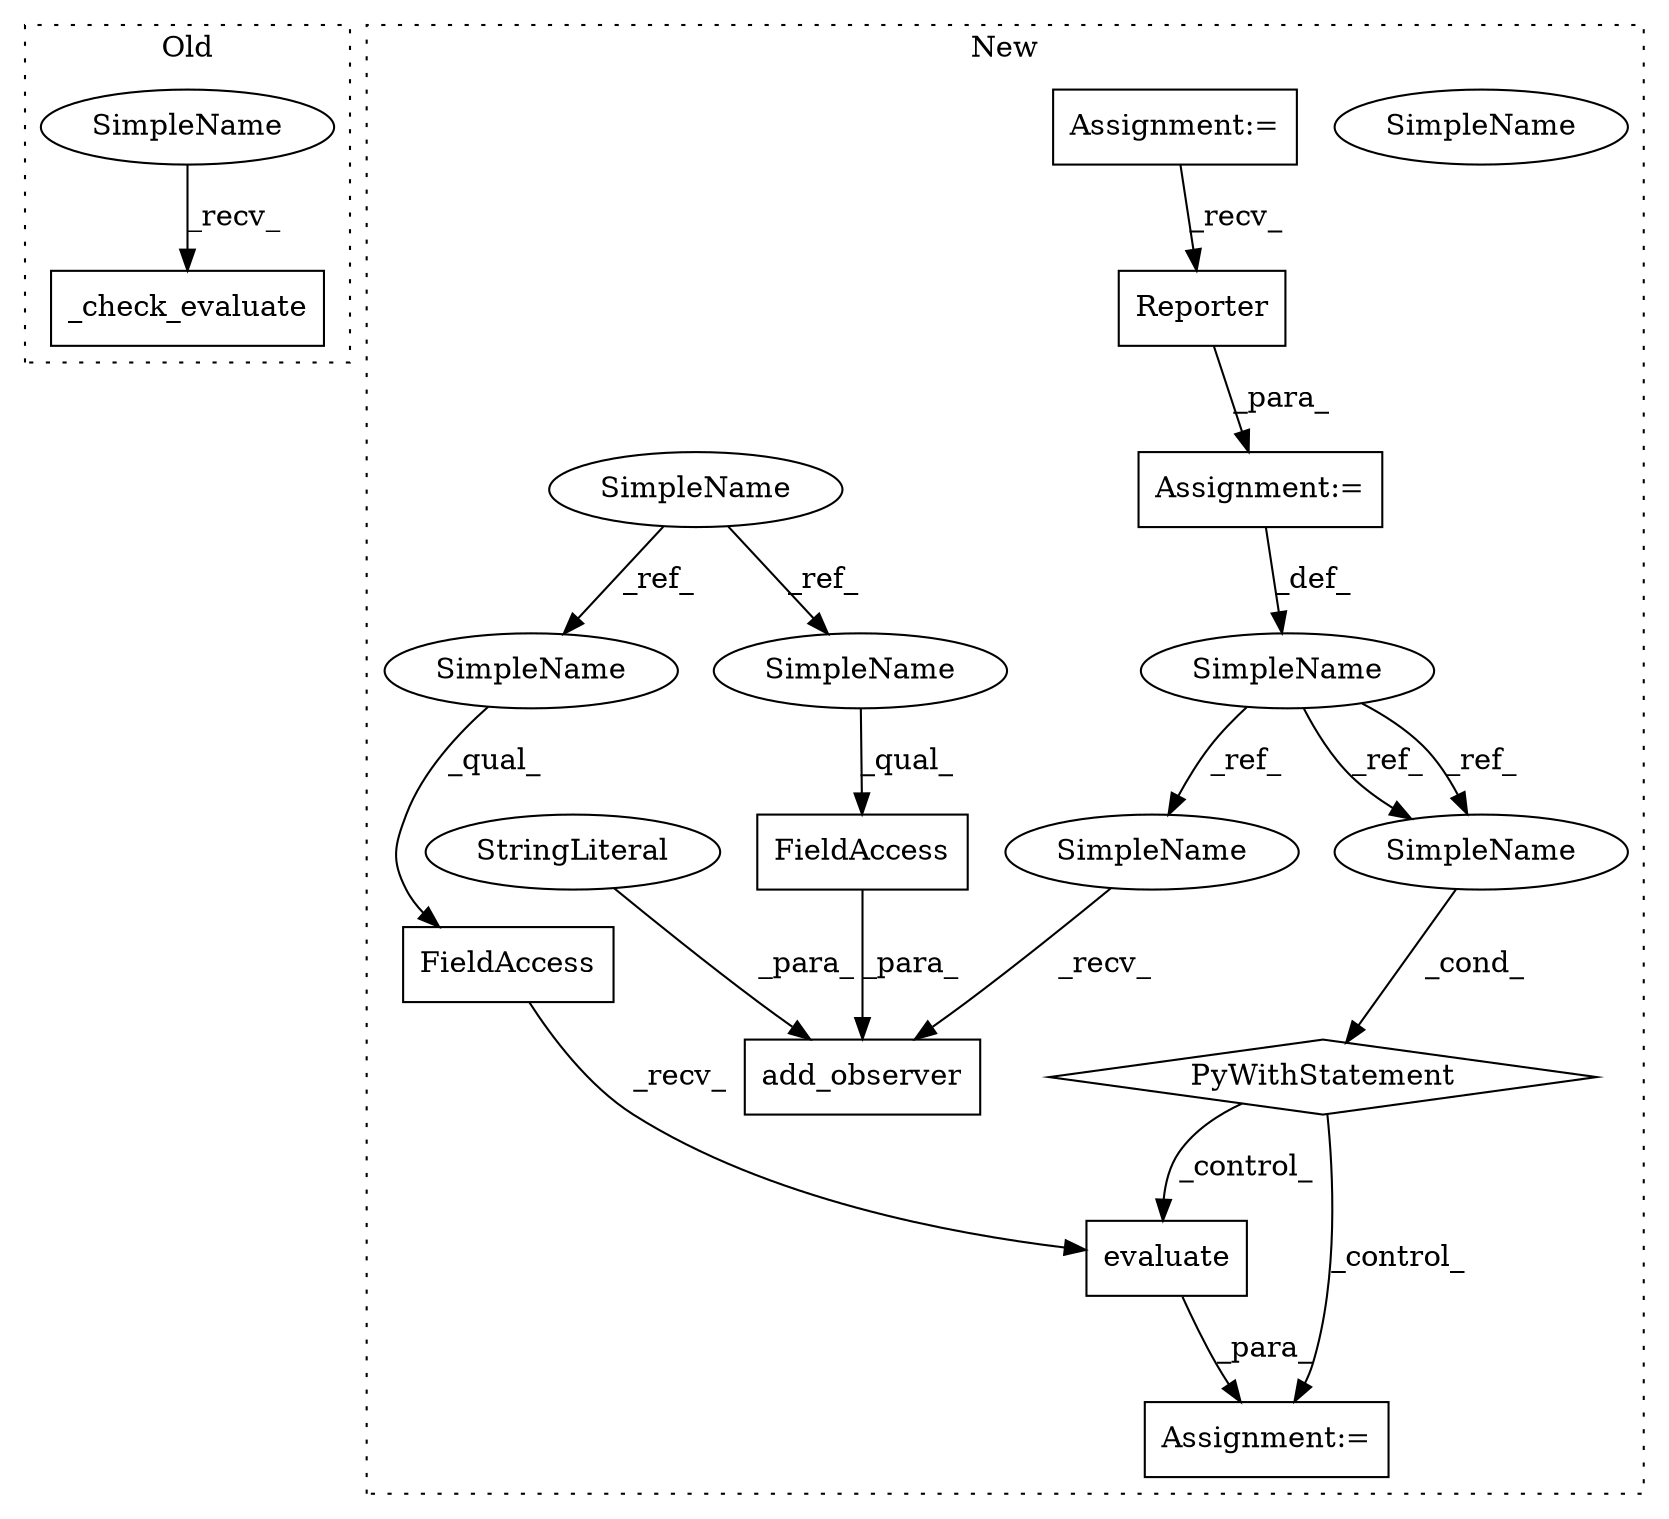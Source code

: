 digraph G {
subgraph cluster0 {
1 [label="_check_evaluate" a="32" s="3751" l="17" shape="box"];
19 [label="SimpleName" a="42" s="3746" l="4" shape="ellipse"];
label = "Old";
style="dotted";
}
subgraph cluster1 {
2 [label="add_observer" a="32" s="2199,2230" l="13,1" shape="box"];
3 [label="SimpleName" a="42" s="2157" l="8" shape="ellipse"];
4 [label="evaluate" a="32" s="2285" l="10" shape="box"];
5 [label="SimpleName" a="42" s="2247" l="8" shape="ellipse"];
6 [label="PyWithStatement" a="104" s="2237,2255" l="10,2" shape="diamond"];
7 [label="FieldAccess" a="22" s="2221" l="9" shape="box"];
8 [label="SimpleName" a="42" s="2064" l="4" shape="ellipse"];
9 [label="FieldAccess" a="22" s="2270" l="14" shape="box"];
10 [label="Reporter" a="32" s="2174" l="10" shape="box"];
11 [label="Assignment:=" a="7" s="2110" l="7" shape="box"];
12 [label="Assignment:=" a="7" s="2269" l="1" shape="box"];
13 [label="StringLiteral" a="45" s="2212" l="8" shape="ellipse"];
14 [label="Assignment:=" a="7" s="2165" l="1" shape="box"];
15 [label="SimpleName" a="42" s="2270" l="4" shape="ellipse"];
16 [label="SimpleName" a="42" s="2221" l="4" shape="ellipse"];
17 [label="SimpleName" a="42" s="2190" l="8" shape="ellipse"];
18 [label="SimpleName" a="42" s="2247" l="8" shape="ellipse"];
label = "New";
style="dotted";
}
3 -> 18 [label="_ref_"];
3 -> 18 [label="_ref_"];
3 -> 17 [label="_ref_"];
4 -> 12 [label="_para_"];
6 -> 12 [label="_control_"];
6 -> 4 [label="_control_"];
7 -> 2 [label="_para_"];
8 -> 16 [label="_ref_"];
8 -> 15 [label="_ref_"];
9 -> 4 [label="_recv_"];
10 -> 14 [label="_para_"];
11 -> 10 [label="_recv_"];
13 -> 2 [label="_para_"];
14 -> 3 [label="_def_"];
15 -> 9 [label="_qual_"];
16 -> 7 [label="_qual_"];
17 -> 2 [label="_recv_"];
18 -> 6 [label="_cond_"];
19 -> 1 [label="_recv_"];
}